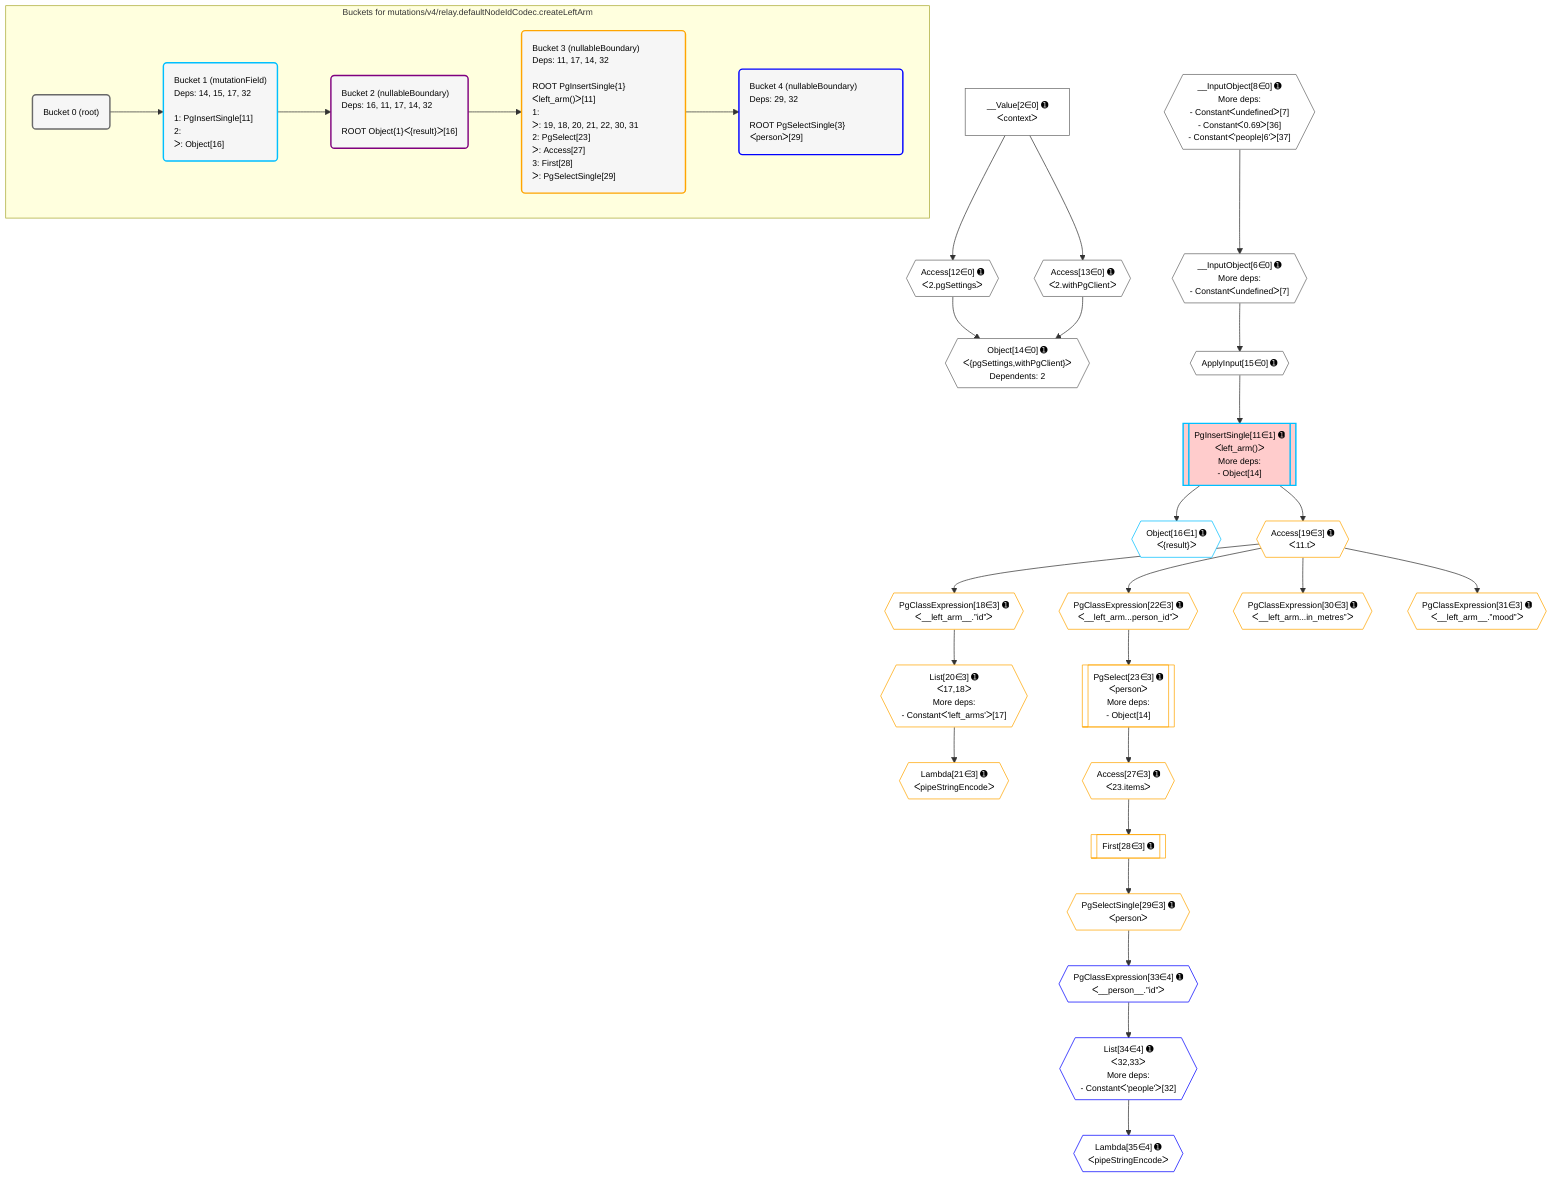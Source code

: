 %%{init: {'themeVariables': { 'fontSize': '12px'}}}%%
graph TD
    classDef path fill:#eee,stroke:#000,color:#000
    classDef plan fill:#fff,stroke-width:1px,color:#000
    classDef itemplan fill:#fff,stroke-width:2px,color:#000
    classDef unbatchedplan fill:#dff,stroke-width:1px,color:#000
    classDef sideeffectplan fill:#fcc,stroke-width:2px,color:#000
    classDef bucket fill:#f6f6f6,color:#000,stroke-width:2px,text-align:left

    subgraph "Buckets for mutations/v4/relay.defaultNodeIdCodec.createLeftArm"
    Bucket0("Bucket 0 (root)"):::bucket
    Bucket1("Bucket 1 (mutationField)<br />Deps: 14, 15, 17, 32<br /><br />1: PgInsertSingle[11]<br />2: <br />ᐳ: Object[16]"):::bucket
    Bucket2("Bucket 2 (nullableBoundary)<br />Deps: 16, 11, 17, 14, 32<br /><br />ROOT Object{1}ᐸ{result}ᐳ[16]"):::bucket
    Bucket3("Bucket 3 (nullableBoundary)<br />Deps: 11, 17, 14, 32<br /><br />ROOT PgInsertSingle{1}ᐸleft_arm()ᐳ[11]<br />1: <br />ᐳ: 19, 18, 20, 21, 22, 30, 31<br />2: PgSelect[23]<br />ᐳ: Access[27]<br />3: First[28]<br />ᐳ: PgSelectSingle[29]"):::bucket
    Bucket4("Bucket 4 (nullableBoundary)<br />Deps: 29, 32<br /><br />ROOT PgSelectSingle{3}ᐸpersonᐳ[29]"):::bucket
    end
    Bucket0 --> Bucket1
    Bucket1 --> Bucket2
    Bucket2 --> Bucket3
    Bucket3 --> Bucket4

    %% plan dependencies
    __InputObject8{{"__InputObject[8∈0] ➊<br />More deps:<br />- Constantᐸundefinedᐳ[7]<br />- Constantᐸ0.69ᐳ[36]<br />- Constantᐸ'people|6'ᐳ[37]"}}:::plan
    __InputObject6{{"__InputObject[6∈0] ➊<br />More deps:<br />- Constantᐸundefinedᐳ[7]"}}:::plan
    __InputObject8 --> __InputObject6
    Object14{{"Object[14∈0] ➊<br />ᐸ{pgSettings,withPgClient}ᐳ<br />Dependents: 2"}}:::plan
    Access12{{"Access[12∈0] ➊<br />ᐸ2.pgSettingsᐳ"}}:::plan
    Access13{{"Access[13∈0] ➊<br />ᐸ2.withPgClientᐳ"}}:::plan
    Access12 & Access13 --> Object14
    __Value2["__Value[2∈0] ➊<br />ᐸcontextᐳ"]:::plan
    __Value2 --> Access12
    __Value2 --> Access13
    ApplyInput15{{"ApplyInput[15∈0] ➊"}}:::plan
    __InputObject6 --> ApplyInput15
    PgInsertSingle11[["PgInsertSingle[11∈1] ➊<br />ᐸleft_arm()ᐳ<br />More deps:<br />- Object[14]"]]:::sideeffectplan
    ApplyInput15 --> PgInsertSingle11
    Object16{{"Object[16∈1] ➊<br />ᐸ{result}ᐳ"}}:::plan
    PgInsertSingle11 --> Object16
    List20{{"List[20∈3] ➊<br />ᐸ17,18ᐳ<br />More deps:<br />- Constantᐸ'left_arms'ᐳ[17]"}}:::plan
    PgClassExpression18{{"PgClassExpression[18∈3] ➊<br />ᐸ__left_arm__.”id”ᐳ"}}:::plan
    PgClassExpression18 --> List20
    PgSelect23[["PgSelect[23∈3] ➊<br />ᐸpersonᐳ<br />More deps:<br />- Object[14]"]]:::plan
    PgClassExpression22{{"PgClassExpression[22∈3] ➊<br />ᐸ__left_arm...person_id”ᐳ"}}:::plan
    PgClassExpression22 --> PgSelect23
    Access19{{"Access[19∈3] ➊<br />ᐸ11.tᐳ"}}:::plan
    Access19 --> PgClassExpression18
    PgInsertSingle11 --> Access19
    Lambda21{{"Lambda[21∈3] ➊<br />ᐸpipeStringEncodeᐳ"}}:::plan
    List20 --> Lambda21
    Access19 --> PgClassExpression22
    Access27{{"Access[27∈3] ➊<br />ᐸ23.itemsᐳ"}}:::plan
    PgSelect23 --> Access27
    First28[["First[28∈3] ➊"]]:::plan
    Access27 --> First28
    PgSelectSingle29{{"PgSelectSingle[29∈3] ➊<br />ᐸpersonᐳ"}}:::plan
    First28 --> PgSelectSingle29
    PgClassExpression30{{"PgClassExpression[30∈3] ➊<br />ᐸ__left_arm...in_metres”ᐳ"}}:::plan
    Access19 --> PgClassExpression30
    PgClassExpression31{{"PgClassExpression[31∈3] ➊<br />ᐸ__left_arm__.”mood”ᐳ"}}:::plan
    Access19 --> PgClassExpression31
    List34{{"List[34∈4] ➊<br />ᐸ32,33ᐳ<br />More deps:<br />- Constantᐸ'people'ᐳ[32]"}}:::plan
    PgClassExpression33{{"PgClassExpression[33∈4] ➊<br />ᐸ__person__.”id”ᐳ"}}:::plan
    PgClassExpression33 --> List34
    PgSelectSingle29 --> PgClassExpression33
    Lambda35{{"Lambda[35∈4] ➊<br />ᐸpipeStringEncodeᐳ"}}:::plan
    List34 --> Lambda35

    %% define steps
    classDef bucket0 stroke:#696969
    class Bucket0,__Value2,__InputObject6,__InputObject8,Access12,Access13,Object14,ApplyInput15 bucket0
    classDef bucket1 stroke:#00bfff
    class Bucket1,PgInsertSingle11,Object16 bucket1
    classDef bucket2 stroke:#7f007f
    class Bucket2 bucket2
    classDef bucket3 stroke:#ffa500
    class Bucket3,PgClassExpression18,Access19,List20,Lambda21,PgClassExpression22,PgSelect23,Access27,First28,PgSelectSingle29,PgClassExpression30,PgClassExpression31 bucket3
    classDef bucket4 stroke:#0000ff
    class Bucket4,PgClassExpression33,List34,Lambda35 bucket4

    %% implicit side effects
